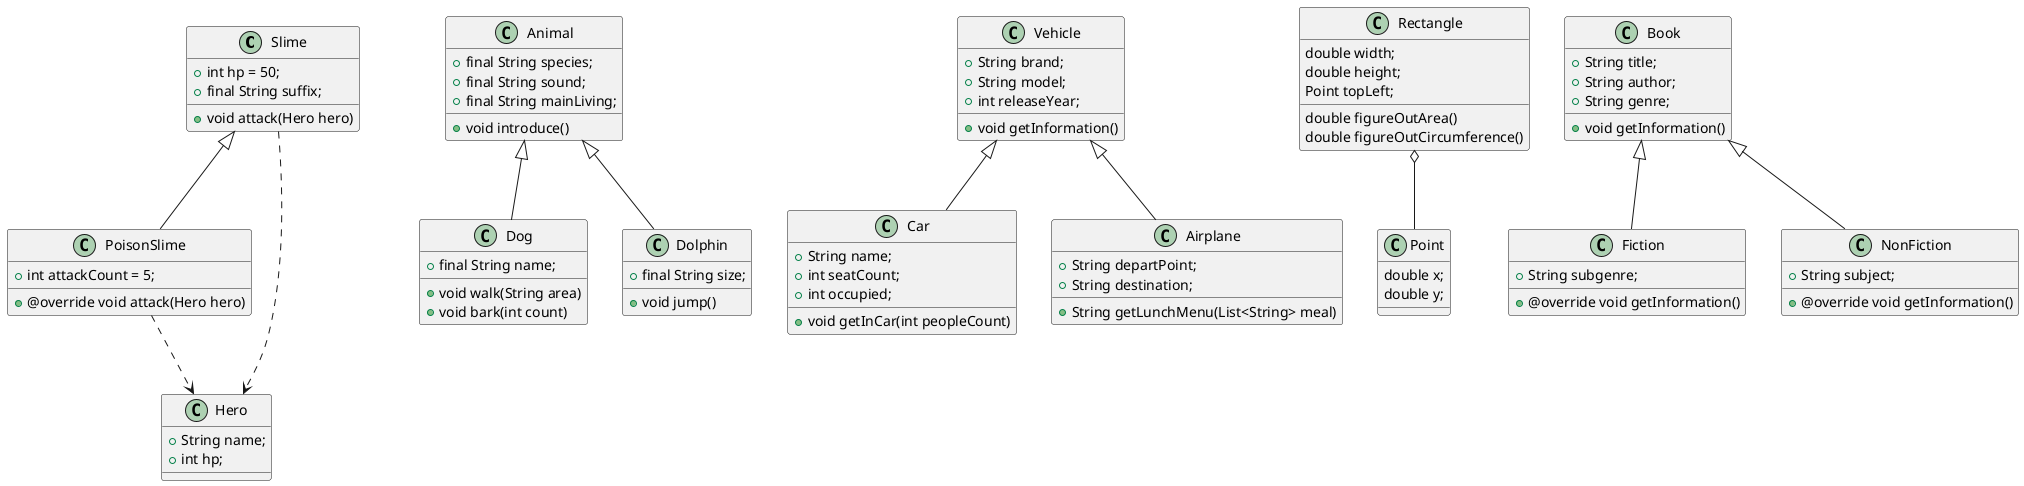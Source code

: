 @startuml

class Slime {
  +int hp = 50;
  +final String suffix;
  +void attack(Hero hero)
}

class PoisonSlime extends Slime {
  +int attackCount = 5;

  +@override void attack(Hero hero)
}

class Hero {
  +String name;
  +int hp;
}
PoisonSlime ..> Hero
Slime ..> Hero
class Animal {
  +final String species;
  +final String sound;
  +final String mainLiving;
  +void introduce()
}

class Dog extends Animal {
  +final String name;
  +void walk(String area)
  +void bark(int count)
}

class Dolphin extends Animal {
  +final String size;
  +void jump()
}

class Vehicle {
  +String brand;
  +String model;
  +int releaseYear;

  +void getInformation()
}

class Car extends Vehicle {
  +String name;
  +int seatCount;
  +int occupied;
  +void getInCar(int peopleCount)
}

class Airplane extends Vehicle {
  +String departPoint;
  +String destination;

  +String getLunchMenu(List<String> meal)
}

class Point {
  double x;
  double y;
}

class Rectangle {
  double width;
  double height;
  Point topLeft;
  double figureOutArea()
  double figureOutCircumference()
}

Rectangle o-- Point

class Book {
  +String title;
  +String author;
  +String genre;

  +void getInformation()
}

class Fiction extends Book {
  +String subgenre;


  +@override void getInformation()
}

class NonFiction extends Book {
  +String subject;


  +@override void getInformation()
}

@enduml